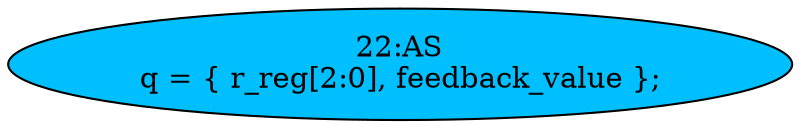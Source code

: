 strict digraph "" {
	node [label="\N"];
	"22:AS"	[ast="<pyverilog.vparser.ast.Assign object at 0x7feba4885050>",
		def_var="['q']",
		fillcolor=deepskyblue,
		label="22:AS
q = { r_reg[2:0], feedback_value };",
		statements="[]",
		style=filled,
		typ=Assign,
		use_var="['r_reg', 'feedback_value']"];
}
